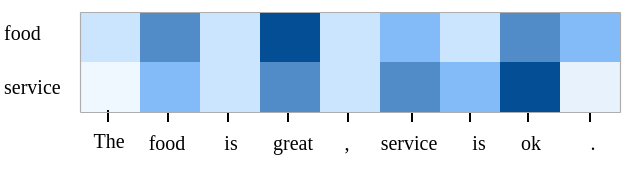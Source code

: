 <mxfile version="23.1.4" type="github">
  <diagram name="第 1 页" id="QFo4rpMajQ0m4gN3oKNT">
    <mxGraphModel dx="398" dy="265" grid="1" gridSize="10" guides="1" tooltips="1" connect="1" arrows="1" fold="1" page="1" pageScale="1" pageWidth="827" pageHeight="1169" math="0" shadow="0">
      <root>
        <mxCell id="0" />
        <mxCell id="1" parent="0" />
        <mxCell id="Tfmw1DpFzd8yZ36O808D-23" value="service" style="text;html=1;align=left;verticalAlign=middle;resizable=0;points=[];autosize=1;strokeColor=none;fillColor=none;fontSize=10;fontFamily=Times New Roman;" vertex="1" parent="1">
          <mxGeometry x="187" y="275" width="50" height="30" as="geometry" />
        </mxCell>
        <mxCell id="Tfmw1DpFzd8yZ36O808D-25" value="food" style="text;html=1;align=left;verticalAlign=middle;resizable=0;points=[];autosize=1;strokeColor=none;fillColor=none;fontSize=10;fontFamily=Times New Roman;" vertex="1" parent="1">
          <mxGeometry x="187" y="247.5" width="40" height="30" as="geometry" />
        </mxCell>
        <mxCell id="Tfmw1DpFzd8yZ36O808D-36" value="" style="whiteSpace=wrap;html=1;strokeColor=none;fillColor=#F0F8FF;fontSize=10;fontFamily=Times New Roman;" vertex="1" parent="1">
          <mxGeometry x="227" y="278" width="30" height="25" as="geometry" />
        </mxCell>
        <mxCell id="Tfmw1DpFzd8yZ36O808D-37" value="" style="whiteSpace=wrap;html=1;fillColor=#82BBF8;strokeColor=none;fontSize=10;fontFamily=Times New Roman;" vertex="1" parent="1">
          <mxGeometry x="257" y="278" width="30" height="25" as="geometry" />
        </mxCell>
        <mxCell id="Tfmw1DpFzd8yZ36O808D-38" value="" style="whiteSpace=wrap;html=1;strokeColor=none;fillColor=#CCE5FF;fontSize=10;fontFamily=Times New Roman;" vertex="1" parent="1">
          <mxGeometry x="287" y="278" width="30" height="25" as="geometry" />
        </mxCell>
        <mxCell id="Tfmw1DpFzd8yZ36O808D-39" value="" style="whiteSpace=wrap;html=1;fillColor=#518CC9;strokeColor=none;fontSize=10;fontFamily=Times New Roman;" vertex="1" parent="1">
          <mxGeometry x="317" y="278" width="30" height="25" as="geometry" />
        </mxCell>
        <mxCell id="Tfmw1DpFzd8yZ36O808D-40" value="" style="whiteSpace=wrap;html=1;strokeColor=none;fillColor=#CCE5FF;fontSize=10;fontFamily=Times New Roman;" vertex="1" parent="1">
          <mxGeometry x="347" y="278" width="30" height="25" as="geometry" />
        </mxCell>
        <mxCell id="Tfmw1DpFzd8yZ36O808D-41" value="" style="whiteSpace=wrap;html=1;fillColor=#518CC9;strokeColor=none;fontSize=10;fontFamily=Times New Roman;" vertex="1" parent="1">
          <mxGeometry x="377" y="278" width="30" height="25" as="geometry" />
        </mxCell>
        <mxCell id="Tfmw1DpFzd8yZ36O808D-42" value="" style="whiteSpace=wrap;html=1;strokeColor=none;fillColor=#82BBF8;fontSize=10;fontFamily=Times New Roman;" vertex="1" parent="1">
          <mxGeometry x="407" y="278" width="30" height="25" as="geometry" />
        </mxCell>
        <mxCell id="Tfmw1DpFzd8yZ36O808D-43" value="" style="whiteSpace=wrap;html=1;fillColor=#044E96;strokeColor=none;fontSize=10;fontFamily=Times New Roman;" vertex="1" parent="1">
          <mxGeometry x="437" y="278" width="30" height="25" as="geometry" />
        </mxCell>
        <mxCell id="Tfmw1DpFzd8yZ36O808D-44" value="" style="whiteSpace=wrap;html=1;strokeColor=none;fillColor=#E7F2FD;fontSize=10;fontFamily=Times New Roman;" vertex="1" parent="1">
          <mxGeometry x="467" y="278" width="30" height="25" as="geometry" />
        </mxCell>
        <mxCell id="Tfmw1DpFzd8yZ36O808D-46" value="&lt;font style=&quot;font-size: 10px;&quot;&gt;food&lt;/font&gt;" style="text;html=1;align=center;verticalAlign=middle;resizable=0;points=[];autosize=1;strokeColor=none;fillColor=none;fontSize=10;fontFamily=Times New Roman;" vertex="1" parent="1">
          <mxGeometry x="250" y="303" width="40" height="30" as="geometry" />
        </mxCell>
        <mxCell id="Tfmw1DpFzd8yZ36O808D-47" value="&lt;font style=&quot;font-size: 10px;&quot;&gt;is&lt;/font&gt;" style="text;html=1;align=center;verticalAlign=middle;resizable=0;points=[];autosize=1;strokeColor=none;fillColor=none;fontSize=10;fontFamily=Times New Roman;" vertex="1" parent="1">
          <mxGeometry x="287" y="303" width="30" height="30" as="geometry" />
        </mxCell>
        <mxCell id="Tfmw1DpFzd8yZ36O808D-48" value="&lt;font style=&quot;font-size: 10px;&quot;&gt;great&lt;/font&gt;" style="text;html=1;align=center;verticalAlign=middle;resizable=0;points=[];autosize=1;strokeColor=none;fillColor=none;fontSize=10;fontFamily=Times New Roman;" vertex="1" parent="1">
          <mxGeometry x="313" y="303" width="40" height="30" as="geometry" />
        </mxCell>
        <mxCell id="Tfmw1DpFzd8yZ36O808D-49" value="&lt;font style=&quot;font-size: 10px;&quot;&gt;,&lt;/font&gt;" style="text;html=1;align=center;verticalAlign=middle;resizable=0;points=[];autosize=1;strokeColor=none;fillColor=none;fontSize=10;fontFamily=Times New Roman;" vertex="1" parent="1">
          <mxGeometry x="345" y="303" width="30" height="30" as="geometry" />
        </mxCell>
        <mxCell id="Tfmw1DpFzd8yZ36O808D-50" value="&lt;font style=&quot;font-size: 10px;&quot;&gt;service&lt;/font&gt;" style="text;html=1;align=center;verticalAlign=middle;resizable=0;points=[];autosize=1;strokeColor=none;fillColor=none;fontSize=10;fontFamily=Times New Roman;" vertex="1" parent="1">
          <mxGeometry x="366" y="303" width="50" height="30" as="geometry" />
        </mxCell>
        <mxCell id="Tfmw1DpFzd8yZ36O808D-51" value="&lt;span style=&quot;font-size: 10px;&quot;&gt;is&lt;/span&gt;" style="text;html=1;align=center;verticalAlign=middle;resizable=0;points=[];autosize=1;strokeColor=none;fillColor=none;fontSize=10;fontFamily=Times New Roman;" vertex="1" parent="1">
          <mxGeometry x="411" y="303" width="30" height="30" as="geometry" />
        </mxCell>
        <mxCell id="Tfmw1DpFzd8yZ36O808D-52" value="&lt;span style=&quot;font-size: 10px;&quot;&gt;ok&lt;/span&gt;" style="text;html=1;align=center;verticalAlign=middle;resizable=0;points=[];autosize=1;strokeColor=none;fillColor=none;fontSize=10;fontFamily=Times New Roman;" vertex="1" parent="1">
          <mxGeometry x="437" y="303" width="30" height="30" as="geometry" />
        </mxCell>
        <mxCell id="Tfmw1DpFzd8yZ36O808D-53" value="&lt;span style=&quot;font-size: 10px;&quot;&gt;.&lt;/span&gt;" style="text;html=1;align=center;verticalAlign=middle;resizable=0;points=[];autosize=1;strokeColor=none;fillColor=none;fontSize=10;fontFamily=Times New Roman;fontStyle=0" vertex="1" parent="1">
          <mxGeometry x="468" y="303" width="30" height="30" as="geometry" />
        </mxCell>
        <mxCell id="Tfmw1DpFzd8yZ36O808D-55" value="" style="endArrow=none;html=1;rounded=0;fontFamily=Times New Roman;fontSize=11;strokeColor=none;" edge="1" parent="1" source="Tfmw1DpFzd8yZ36O808D-77">
          <mxGeometry width="50" height="50" relative="1" as="geometry">
            <mxPoint x="241" y="308" as="sourcePoint" />
            <mxPoint x="241" y="303" as="targetPoint" />
          </mxGeometry>
        </mxCell>
        <mxCell id="Tfmw1DpFzd8yZ36O808D-56" value="" style="endArrow=none;html=1;rounded=0;fontFamily=Times New Roman;fontSize=11;" edge="1" parent="1">
          <mxGeometry width="50" height="50" relative="1" as="geometry">
            <mxPoint x="271" y="308" as="sourcePoint" />
            <mxPoint x="271" y="303" as="targetPoint" />
          </mxGeometry>
        </mxCell>
        <mxCell id="Tfmw1DpFzd8yZ36O808D-57" value="" style="endArrow=none;html=1;rounded=0;fontFamily=Times New Roman;fontSize=11;" edge="1" parent="1">
          <mxGeometry width="50" height="50" relative="1" as="geometry">
            <mxPoint x="301" y="308" as="sourcePoint" />
            <mxPoint x="301" y="303" as="targetPoint" />
          </mxGeometry>
        </mxCell>
        <mxCell id="Tfmw1DpFzd8yZ36O808D-58" value="" style="endArrow=none;html=1;rounded=0;fontFamily=Times New Roman;fontSize=11;" edge="1" parent="1">
          <mxGeometry width="50" height="50" relative="1" as="geometry">
            <mxPoint x="331" y="308" as="sourcePoint" />
            <mxPoint x="331" y="303" as="targetPoint" />
          </mxGeometry>
        </mxCell>
        <mxCell id="Tfmw1DpFzd8yZ36O808D-59" value="" style="endArrow=none;html=1;rounded=0;fontFamily=Times New Roman;fontSize=11;" edge="1" parent="1">
          <mxGeometry width="50" height="50" relative="1" as="geometry">
            <mxPoint x="361" y="308" as="sourcePoint" />
            <mxPoint x="361" y="303" as="targetPoint" />
          </mxGeometry>
        </mxCell>
        <mxCell id="Tfmw1DpFzd8yZ36O808D-60" value="" style="endArrow=none;html=1;rounded=0;fontFamily=Times New Roman;fontSize=11;" edge="1" parent="1">
          <mxGeometry width="50" height="50" relative="1" as="geometry">
            <mxPoint x="393" y="308" as="sourcePoint" />
            <mxPoint x="393" y="303" as="targetPoint" />
          </mxGeometry>
        </mxCell>
        <mxCell id="Tfmw1DpFzd8yZ36O808D-61" value="" style="endArrow=none;html=1;rounded=0;fontFamily=Times New Roman;fontSize=11;" edge="1" parent="1">
          <mxGeometry width="50" height="50" relative="1" as="geometry">
            <mxPoint x="422" y="308" as="sourcePoint" />
            <mxPoint x="422" y="303" as="targetPoint" />
          </mxGeometry>
        </mxCell>
        <mxCell id="Tfmw1DpFzd8yZ36O808D-62" value="" style="endArrow=none;html=1;rounded=0;fontFamily=Times New Roman;fontSize=11;" edge="1" parent="1">
          <mxGeometry width="50" height="50" relative="1" as="geometry">
            <mxPoint x="451" y="308" as="sourcePoint" />
            <mxPoint x="451" y="303" as="targetPoint" />
          </mxGeometry>
        </mxCell>
        <mxCell id="Tfmw1DpFzd8yZ36O808D-63" value="" style="endArrow=none;html=1;rounded=0;fontFamily=Times New Roman;fontSize=11;" edge="1" parent="1">
          <mxGeometry width="50" height="50" relative="1" as="geometry">
            <mxPoint x="482" y="308" as="sourcePoint" />
            <mxPoint x="482" y="303" as="targetPoint" />
          </mxGeometry>
        </mxCell>
        <mxCell id="Tfmw1DpFzd8yZ36O808D-65" value="" style="whiteSpace=wrap;html=1;strokeColor=none;fillColor=#CCE5FF;fontSize=10;fontFamily=Times New Roman;rounded=0;" vertex="1" parent="1">
          <mxGeometry x="227" y="253" width="30" height="25" as="geometry" />
        </mxCell>
        <mxCell id="Tfmw1DpFzd8yZ36O808D-66" value="" style="whiteSpace=wrap;html=1;fillColor=#518CC9;strokeColor=none;fontSize=10;fontFamily=Times New Roman;rounded=0;" vertex="1" parent="1">
          <mxGeometry x="257" y="253" width="30" height="25" as="geometry" />
        </mxCell>
        <mxCell id="Tfmw1DpFzd8yZ36O808D-67" value="" style="whiteSpace=wrap;html=1;strokeColor=none;fillColor=#cce5ff;fontSize=10;fontFamily=Times New Roman;rounded=0;" vertex="1" parent="1">
          <mxGeometry x="287" y="253" width="30" height="25" as="geometry" />
        </mxCell>
        <mxCell id="Tfmw1DpFzd8yZ36O808D-68" value="" style="whiteSpace=wrap;html=1;fillColor=#044E96;strokeColor=none;fontSize=10;fontFamily=Times New Roman;rounded=0;" vertex="1" parent="1">
          <mxGeometry x="317" y="253" width="30" height="25" as="geometry" />
        </mxCell>
        <mxCell id="Tfmw1DpFzd8yZ36O808D-69" value="" style="whiteSpace=wrap;html=1;strokeColor=none;fillColor=#CCE5FF;fontSize=10;fontFamily=Times New Roman;rounded=0;" vertex="1" parent="1">
          <mxGeometry x="347" y="253" width="30" height="25" as="geometry" />
        </mxCell>
        <mxCell id="Tfmw1DpFzd8yZ36O808D-70" value="" style="whiteSpace=wrap;html=1;fillColor=#82BBF8;strokeColor=none;fontSize=10;fontFamily=Times New Roman;rounded=0;" vertex="1" parent="1">
          <mxGeometry x="377" y="253" width="30" height="25" as="geometry" />
        </mxCell>
        <mxCell id="Tfmw1DpFzd8yZ36O808D-71" value="" style="whiteSpace=wrap;html=1;strokeColor=none;fillColor=#CCE5FF;fontSize=10;fontFamily=Times New Roman;rounded=0;" vertex="1" parent="1">
          <mxGeometry x="407" y="253" width="30" height="25" as="geometry" />
        </mxCell>
        <mxCell id="Tfmw1DpFzd8yZ36O808D-72" value="" style="whiteSpace=wrap;html=1;fillColor=#518CC9;strokeColor=none;fontSize=10;fontFamily=Times New Roman;rounded=0;" vertex="1" parent="1">
          <mxGeometry x="437" y="253" width="30" height="25" as="geometry" />
        </mxCell>
        <mxCell id="Tfmw1DpFzd8yZ36O808D-73" value="" style="whiteSpace=wrap;html=1;strokeColor=none;fillColor=#82BBF8;fontSize=10;fontFamily=Times New Roman;rounded=0;" vertex="1" parent="1">
          <mxGeometry x="467" y="253" width="30" height="25" as="geometry" />
        </mxCell>
        <mxCell id="Tfmw1DpFzd8yZ36O808D-76" value="" style="endArrow=none;html=1;rounded=0;fontFamily=Times New Roman;fontSize=11;" edge="1" parent="1" target="Tfmw1DpFzd8yZ36O808D-77">
          <mxGeometry width="50" height="50" relative="1" as="geometry">
            <mxPoint x="241" y="308" as="sourcePoint" />
            <mxPoint x="241" y="303" as="targetPoint" />
          </mxGeometry>
        </mxCell>
        <mxCell id="Tfmw1DpFzd8yZ36O808D-77" value="&lt;font style=&quot;font-size: 10px;&quot;&gt;The&lt;/font&gt;" style="text;html=1;align=center;verticalAlign=middle;resizable=0;points=[];autosize=1;strokeColor=none;fillColor=none;fontSize=10;fontFamily=Times New Roman;" vertex="1" parent="1">
          <mxGeometry x="221" y="302" width="40" height="30" as="geometry" />
        </mxCell>
        <mxCell id="Tfmw1DpFzd8yZ36O808D-98" value="" style="endArrow=none;html=1;rounded=0;exitX=0;exitY=0;exitDx=0;exitDy=0;entryX=1;entryY=0;entryDx=0;entryDy=0;strokeColor=#adadad;strokeWidth=0.6;" edge="1" parent="1" source="Tfmw1DpFzd8yZ36O808D-65" target="Tfmw1DpFzd8yZ36O808D-73">
          <mxGeometry width="50" height="50" relative="1" as="geometry">
            <mxPoint x="250" y="243" as="sourcePoint" />
            <mxPoint x="300" y="193" as="targetPoint" />
          </mxGeometry>
        </mxCell>
        <mxCell id="Tfmw1DpFzd8yZ36O808D-99" value="" style="endArrow=none;html=1;rounded=0;exitX=1;exitY=1;exitDx=0;exitDy=0;entryX=1;entryY=0;entryDx=0;entryDy=0;strokeColor=#adadad;strokeWidth=0.6;" edge="1" parent="1" source="Tfmw1DpFzd8yZ36O808D-44" target="Tfmw1DpFzd8yZ36O808D-73">
          <mxGeometry width="50" height="50" relative="1" as="geometry">
            <mxPoint x="237" y="263" as="sourcePoint" />
            <mxPoint x="507" y="263" as="targetPoint" />
          </mxGeometry>
        </mxCell>
        <mxCell id="Tfmw1DpFzd8yZ36O808D-100" value="" style="endArrow=none;html=1;rounded=0;strokeColor=#adadad;strokeWidth=0.6;exitX=1;exitY=1;exitDx=0;exitDy=0;entryX=0;entryY=1;entryDx=0;entryDy=0;" edge="1" parent="1" source="Tfmw1DpFzd8yZ36O808D-44" target="Tfmw1DpFzd8yZ36O808D-36">
          <mxGeometry width="50" height="50" relative="1" as="geometry">
            <mxPoint x="250" y="360" as="sourcePoint" />
            <mxPoint x="180" y="360" as="targetPoint" />
          </mxGeometry>
        </mxCell>
        <mxCell id="Tfmw1DpFzd8yZ36O808D-101" value="" style="endArrow=none;html=1;rounded=0;exitX=0;exitY=0;exitDx=0;exitDy=0;entryX=0;entryY=1;entryDx=0;entryDy=0;strokeColor=#adadad;strokeWidth=0.6;" edge="1" parent="1" source="Tfmw1DpFzd8yZ36O808D-65" target="Tfmw1DpFzd8yZ36O808D-36">
          <mxGeometry width="50" height="50" relative="1" as="geometry">
            <mxPoint x="237" y="288" as="sourcePoint" />
            <mxPoint x="507" y="288" as="targetPoint" />
          </mxGeometry>
        </mxCell>
      </root>
    </mxGraphModel>
  </diagram>
</mxfile>
